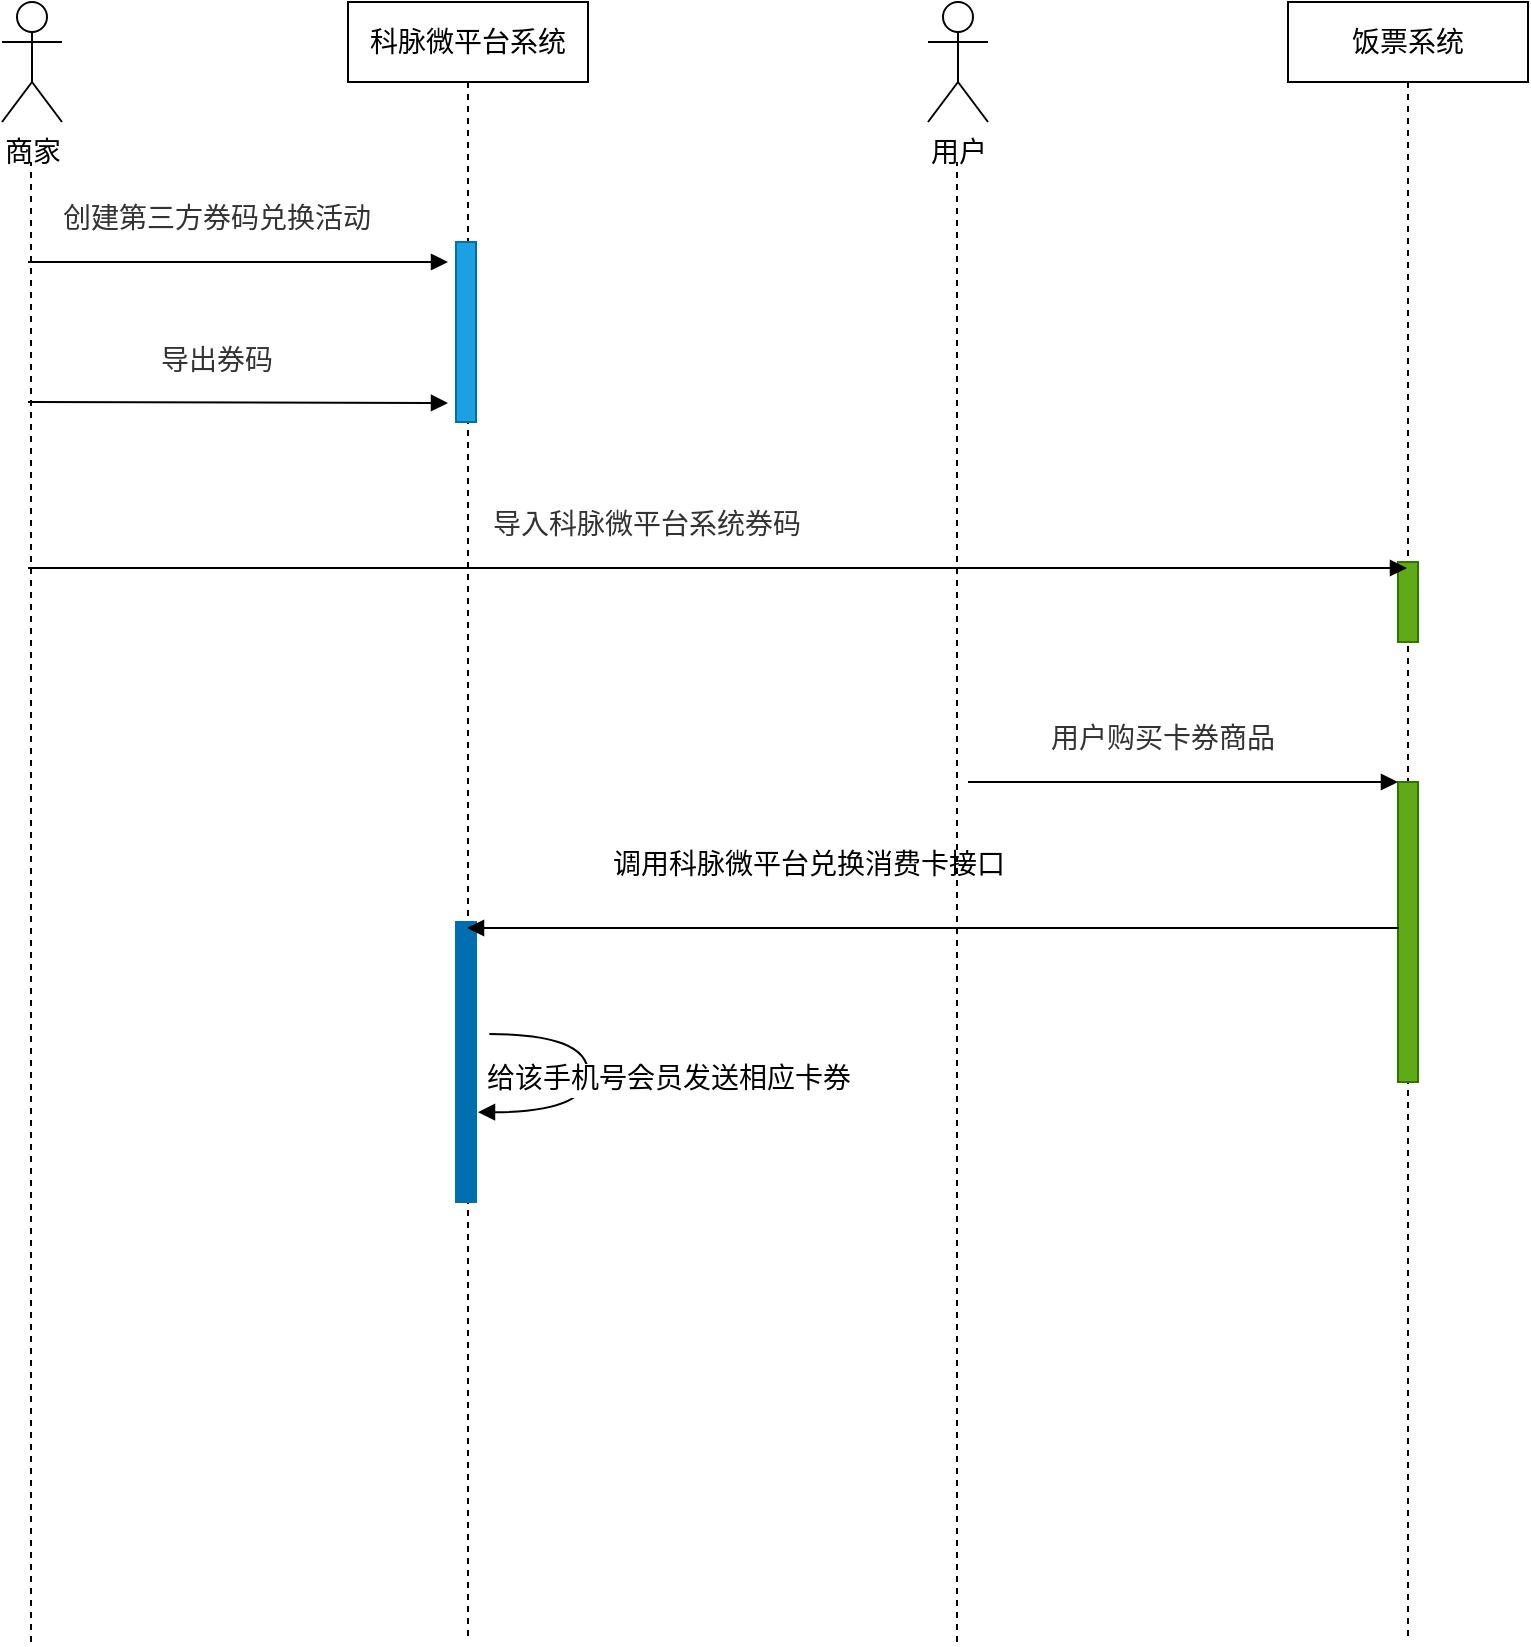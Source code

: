 <mxfile version="14.4.4" type="github">
  <diagram id="5aa129d9-4b51-9b99-0a78-bb2f967fc3d4" name="Page-1">
    <mxGraphModel dx="1822" dy="794" grid="1" gridSize="10" guides="1" tooltips="1" connect="1" arrows="1" fold="1" page="0" pageScale="1" pageWidth="827" pageHeight="1169" background="#ffffff" math="0" shadow="0">
      <root>
        <mxCell id="0" />
        <mxCell id="1" parent="0" />
        <mxCell id="y1rh6phJj4241kgfLrmI-49" value="&lt;font style=&quot;font-size: 14px&quot;&gt;商家&lt;/font&gt;" style="shape=umlActor;verticalLabelPosition=bottom;verticalAlign=top;html=1;outlineConnect=0;movable=1;resizable=1;rotatable=1;deletable=1;editable=1;connectable=1;" parent="1" vertex="1">
          <mxGeometry x="-53" y="80" width="30" height="60" as="geometry" />
        </mxCell>
        <mxCell id="y1rh6phJj4241kgfLrmI-62" value="饭票系统" style="shape=umlLifeline;perimeter=lifelinePerimeter;whiteSpace=wrap;html=1;container=1;collapsible=0;recursiveResize=0;outlineConnect=0;fontSize=14;" parent="1" vertex="1">
          <mxGeometry x="590" y="80" width="120" height="820" as="geometry" />
        </mxCell>
        <mxCell id="y1rh6phJj4241kgfLrmI-63" value="" style="html=1;points=[];perimeter=orthogonalPerimeter;fillColor=#60a917;strokeColor=#2D7600;fontColor=#ffffff;" parent="y1rh6phJj4241kgfLrmI-62" vertex="1">
          <mxGeometry x="55" y="280" width="10" height="40" as="geometry" />
        </mxCell>
        <mxCell id="QpcFcwuWjfST1NYp_s-o-11" value="" style="html=1;points=[];perimeter=orthogonalPerimeter;fillColor=#60a917;strokeColor=#2D7600;fontColor=#ffffff;" vertex="1" parent="y1rh6phJj4241kgfLrmI-62">
          <mxGeometry x="55" y="390" width="10" height="150" as="geometry" />
        </mxCell>
        <mxCell id="y1rh6phJj4241kgfLrmI-64" value="&lt;font style=&quot;font-size: 14px&quot;&gt;科脉微平台系统&lt;/font&gt;" style="shape=umlLifeline;perimeter=lifelinePerimeter;whiteSpace=wrap;html=1;container=1;collapsible=0;recursiveResize=0;outlineConnect=0;" parent="1" vertex="1">
          <mxGeometry x="120" y="80" width="120" height="820" as="geometry" />
        </mxCell>
        <mxCell id="y1rh6phJj4241kgfLrmI-65" value="" style="html=1;points=[];perimeter=orthogonalPerimeter;fillColor=#1ba1e2;strokeColor=#006EAF;fontColor=#ffffff;" parent="y1rh6phJj4241kgfLrmI-64" vertex="1">
          <mxGeometry x="54" y="120" width="10" height="90" as="geometry" />
        </mxCell>
        <mxCell id="QpcFcwuWjfST1NYp_s-o-14" value="" style="html=1;points=[];perimeter=orthogonalPerimeter;rounded=0;shadow=0;comic=0;labelBackgroundColor=none;strokeColor=#006EAF;strokeWidth=1;fontFamily=Verdana;fontSize=12;fontColor=#ffffff;align=center;fillColor=#006EAF;" vertex="1" parent="y1rh6phJj4241kgfLrmI-64">
          <mxGeometry x="54" y="460" width="10" height="140" as="geometry" />
        </mxCell>
        <mxCell id="QpcFcwuWjfST1NYp_s-o-15" value="&lt;span style=&quot;font-size: 14px&quot;&gt;给该手机号会员发送相应卡券&lt;/span&gt;" style="html=1;verticalAlign=bottom;endArrow=block;labelBackgroundColor=#ffffff;fontFamily=Verdana;fontSize=12;elbow=vertical;edgeStyle=orthogonalEdgeStyle;curved=1;exitX=1.066;exitY=0.713;exitPerimeter=0;" edge="1" parent="y1rh6phJj4241kgfLrmI-64">
          <mxGeometry x="0.162" y="40" relative="1" as="geometry">
            <mxPoint x="70.66" y="516.01" as="sourcePoint" />
            <mxPoint x="65" y="555.1" as="targetPoint" />
            <Array as="points">
              <mxPoint x="120" y="516.1" />
              <mxPoint x="120" y="555.1" />
            </Array>
            <mxPoint as="offset" />
          </mxGeometry>
        </mxCell>
        <mxCell id="y1rh6phJj4241kgfLrmI-76" value="" style="endArrow=none;dashed=1;html=1;movable=1;resizable=1;rotatable=1;deletable=1;editable=1;connectable=1;" parent="1" edge="1">
          <mxGeometry width="50" height="50" relative="1" as="geometry">
            <mxPoint x="-38.5" y="900" as="sourcePoint" />
            <mxPoint x="-38.5" y="160" as="targetPoint" />
          </mxGeometry>
        </mxCell>
        <mxCell id="y1rh6phJj4241kgfLrmI-77" value="&lt;div style=&quot;text-align: left; font-size: 14px;&quot;&gt;&lt;span style=&quot;font-size: 14px&quot;&gt;&lt;font color=&quot;#333333&quot; style=&quot;font-size: 14px;&quot;&gt;导入科脉微平台系统券码&lt;/font&gt;&lt;/span&gt;&lt;/div&gt;" style="html=1;verticalAlign=bottom;endArrow=block;labelBackgroundColor=none;fontFamily=Verdana;fontSize=14;edgeStyle=elbowEdgeStyle;elbow=vertical;" parent="1" edge="1">
          <mxGeometry x="-0.104" y="10" relative="1" as="geometry">
            <mxPoint x="-40" y="363" as="sourcePoint" />
            <mxPoint x="649.5" y="363" as="targetPoint" />
            <mxPoint as="offset" />
          </mxGeometry>
        </mxCell>
        <mxCell id="QpcFcwuWjfST1NYp_s-o-3" value="&lt;div style=&quot;text-align: left; font-size: 14px;&quot;&gt;&lt;span style=&quot;font-size: 14px&quot;&gt;&lt;font color=&quot;#333333&quot; style=&quot;font-size: 14px;&quot;&gt;导出券码&lt;/font&gt;&lt;/span&gt;&lt;/div&gt;" style="html=1;verticalAlign=bottom;endArrow=block;labelBackgroundColor=none;fontFamily=Verdana;fontSize=14;edgeStyle=elbowEdgeStyle;elbow=vertical;" edge="1" parent="1">
          <mxGeometry x="-0.104" y="10" relative="1" as="geometry">
            <mxPoint x="-40" y="280" as="sourcePoint" />
            <mxPoint x="170" y="281" as="targetPoint" />
            <mxPoint as="offset" />
          </mxGeometry>
        </mxCell>
        <mxCell id="QpcFcwuWjfST1NYp_s-o-5" value="&lt;span style=&quot;color: rgb(51 , 51 , 51) ; text-align: left&quot;&gt;&lt;font style=&quot;font-size: 14px&quot;&gt;创建第三方券码兑换活动&lt;/font&gt;&lt;/span&gt;" style="html=1;verticalAlign=bottom;endArrow=block;labelBackgroundColor=none;fontFamily=Verdana;fontSize=12;edgeStyle=elbowEdgeStyle;elbow=vertical;" edge="1" parent="1">
          <mxGeometry x="-0.104" y="10" relative="1" as="geometry">
            <mxPoint x="-40" y="210" as="sourcePoint" />
            <mxPoint x="170" y="210" as="targetPoint" />
            <mxPoint as="offset" />
            <Array as="points">
              <mxPoint x="65" y="210" />
            </Array>
          </mxGeometry>
        </mxCell>
        <mxCell id="QpcFcwuWjfST1NYp_s-o-9" value="&lt;span style=&quot;font-size: 14px&quot;&gt;用户&lt;/span&gt;" style="shape=umlActor;verticalLabelPosition=bottom;verticalAlign=top;html=1;outlineConnect=0;movable=1;resizable=1;rotatable=1;deletable=1;editable=1;connectable=1;" vertex="1" parent="1">
          <mxGeometry x="410" y="80" width="30" height="60" as="geometry" />
        </mxCell>
        <mxCell id="QpcFcwuWjfST1NYp_s-o-10" value="" style="endArrow=none;dashed=1;html=1;movable=1;resizable=1;rotatable=1;deletable=1;editable=1;connectable=1;" edge="1" parent="1">
          <mxGeometry width="50" height="50" relative="1" as="geometry">
            <mxPoint x="424.5" y="900" as="sourcePoint" />
            <mxPoint x="424.5" y="160" as="targetPoint" />
          </mxGeometry>
        </mxCell>
        <mxCell id="QpcFcwuWjfST1NYp_s-o-12" value="&lt;div style=&quot;text-align: left; font-size: 14px;&quot;&gt;&lt;font color=&quot;#333333&quot; style=&quot;font-size: 14px;&quot;&gt;&lt;span style=&quot;font-size: 14px&quot;&gt;用户购买卡券商品&lt;/span&gt;&lt;/font&gt;&lt;/div&gt;" style="html=1;verticalAlign=bottom;endArrow=block;labelBackgroundColor=none;fontFamily=Verdana;fontSize=14;edgeStyle=elbowEdgeStyle;elbow=vertical;" edge="1" parent="1" target="QpcFcwuWjfST1NYp_s-o-11">
          <mxGeometry x="-0.104" y="10" relative="1" as="geometry">
            <mxPoint x="430" y="470" as="sourcePoint" />
            <mxPoint x="640" y="471" as="targetPoint" />
            <mxPoint as="offset" />
          </mxGeometry>
        </mxCell>
        <mxCell id="QpcFcwuWjfST1NYp_s-o-13" value="&lt;div style=&quot;text-align: left; font-size: 14px;&quot;&gt;&lt;span style=&quot;font-size: 14px; font-family: 微软雅黑, sans-serif;&quot;&gt;调用科脉微平台兑换消费卡接口&lt;/span&gt;&lt;br style=&quot;font-size: 14px;&quot;&gt;&lt;/div&gt;" style="html=1;verticalAlign=bottom;endArrow=block;labelBackgroundColor=none;fontFamily=Verdana;fontSize=14;edgeStyle=elbowEdgeStyle;elbow=vertical;" edge="1" parent="1">
          <mxGeometry x="0.472" y="-20" relative="1" as="geometry">
            <mxPoint x="475" y="543" as="sourcePoint" />
            <mxPoint x="179.5" y="543" as="targetPoint" />
            <mxPoint as="offset" />
            <Array as="points">
              <mxPoint x="650" y="543" />
            </Array>
          </mxGeometry>
        </mxCell>
      </root>
    </mxGraphModel>
  </diagram>
</mxfile>

